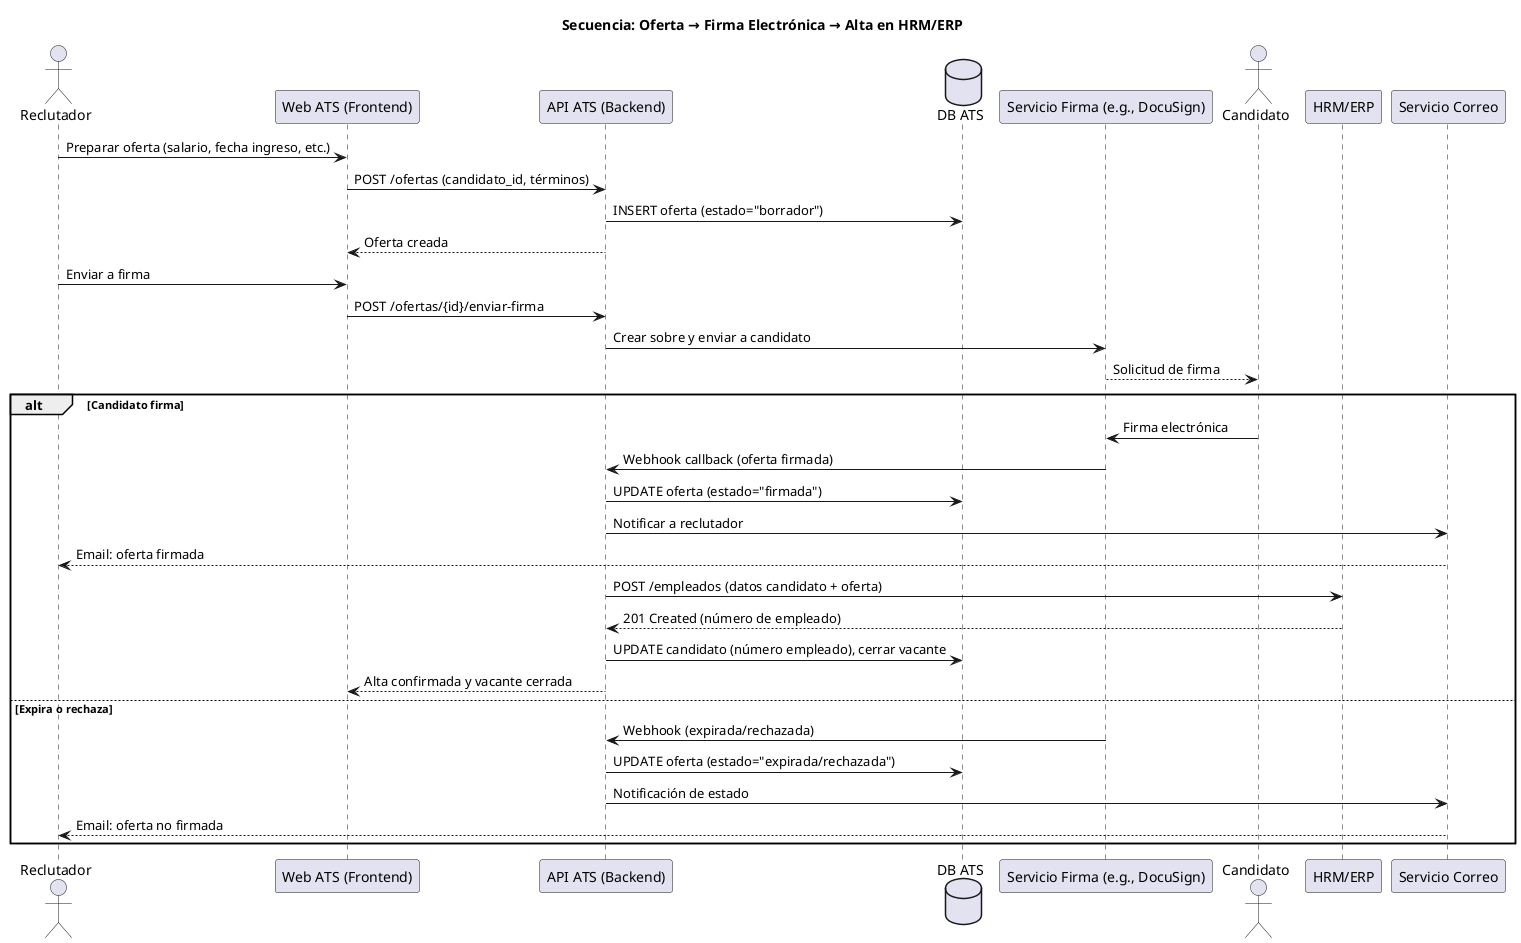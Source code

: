 @startuml SEQ_Oferta_Firma_Alta
title Secuencia: Oferta → Firma Electrónica → Alta en HRM/ERP

actor "Reclutador" as R
participant "Web ATS (Frontend)" as FE
participant "API ATS (Backend)" as BE
database "DB ATS" as DB
participant "Servicio Firma (e.g., DocuSign)" as Sign
actor "Candidato" as C
participant "HRM/ERP" as HRM
participant "Servicio Correo" as Mail

R -> FE : Preparar oferta (salario, fecha ingreso, etc.)
FE -> BE : POST /ofertas (candidato_id, términos)
BE -> DB : INSERT oferta (estado="borrador")
BE --> FE : Oferta creada

R -> FE : Enviar a firma
FE -> BE : POST /ofertas/{id}/enviar-firma
BE -> Sign : Crear sobre y enviar a candidato
Sign --> C : Solicitud de firma

alt Candidato firma
  C -> Sign : Firma electrónica
  Sign -> BE : Webhook callback (oferta firmada)
  BE -> DB : UPDATE oferta (estado="firmada")
  BE -> Mail : Notificar a reclutador
  Mail --> R : Email: oferta firmada
  BE -> HRM : POST /empleados (datos candidato + oferta)
  HRM --> BE : 201 Created (número de empleado)
  BE -> DB : UPDATE candidato (número empleado), cerrar vacante
  BE --> FE : Alta confirmada y vacante cerrada
else Expira o rechaza
  Sign -> BE : Webhook (expirada/rechazada)
  BE -> DB : UPDATE oferta (estado="expirada/rechazada")
  BE -> Mail : Notificación de estado
  Mail --> R : Email: oferta no firmada
end

@enduml